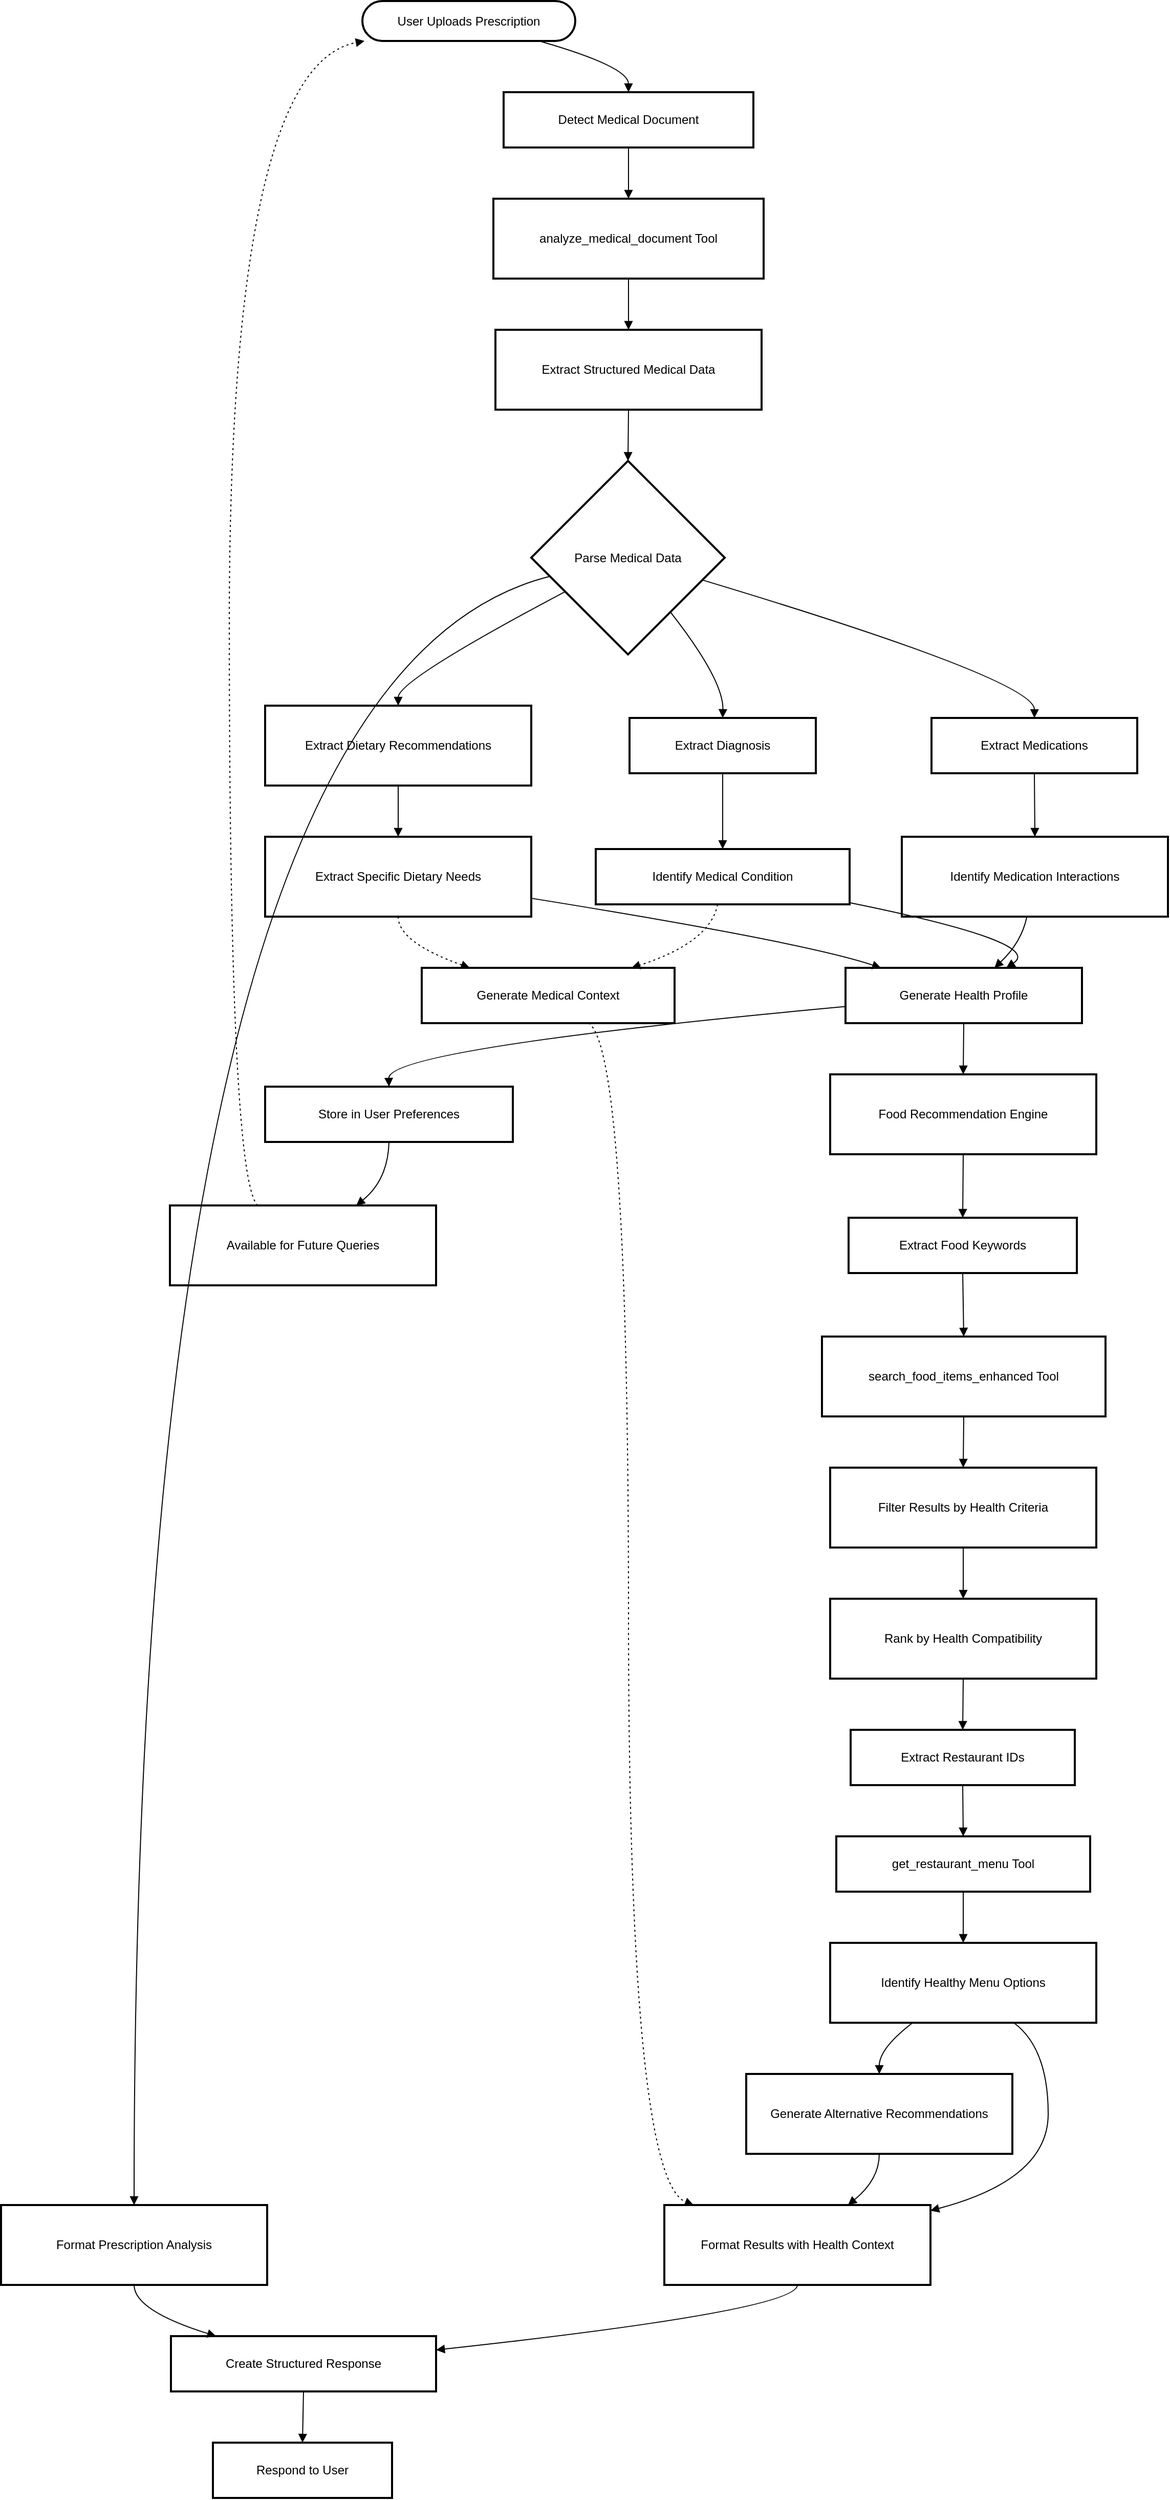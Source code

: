 <mxfile version="26.1.1">
  <diagram name="Page-1" id="ecdncouPua0yXoOgFPEB">
    <mxGraphModel dx="3150" dy="2957" grid="1" gridSize="10" guides="1" tooltips="1" connect="1" arrows="1" fold="1" page="1" pageScale="1" pageWidth="827" pageHeight="1169" math="0" shadow="0">
      <root>
        <mxCell id="0" />
        <mxCell id="1" parent="0" />
        <mxCell id="bu1bIHDC_9q-jcQCzxvl-1" value="User Uploads Prescription" style="rounded=1;whiteSpace=wrap;arcSize=50;strokeWidth=2;" vertex="1" parent="1">
          <mxGeometry x="373" y="20" width="208" height="39" as="geometry" />
        </mxCell>
        <mxCell id="bu1bIHDC_9q-jcQCzxvl-2" value="Detect Medical Document" style="whiteSpace=wrap;strokeWidth=2;" vertex="1" parent="1">
          <mxGeometry x="511" y="109" width="244" height="54" as="geometry" />
        </mxCell>
        <mxCell id="bu1bIHDC_9q-jcQCzxvl-3" value="analyze_medical_document Tool" style="whiteSpace=wrap;strokeWidth=2;" vertex="1" parent="1">
          <mxGeometry x="501" y="213" width="264" height="78" as="geometry" />
        </mxCell>
        <mxCell id="bu1bIHDC_9q-jcQCzxvl-4" value="Extract Structured Medical Data" style="whiteSpace=wrap;strokeWidth=2;" vertex="1" parent="1">
          <mxGeometry x="503" y="341" width="260" height="78" as="geometry" />
        </mxCell>
        <mxCell id="bu1bIHDC_9q-jcQCzxvl-5" value="Parse Medical Data" style="rhombus;strokeWidth=2;whiteSpace=wrap;" vertex="1" parent="1">
          <mxGeometry x="538" y="469" width="189" height="189" as="geometry" />
        </mxCell>
        <mxCell id="bu1bIHDC_9q-jcQCzxvl-6" value="Extract Diagnosis" style="whiteSpace=wrap;strokeWidth=2;" vertex="1" parent="1">
          <mxGeometry x="634" y="720" width="182" height="54" as="geometry" />
        </mxCell>
        <mxCell id="bu1bIHDC_9q-jcQCzxvl-7" value="Extract Medications" style="whiteSpace=wrap;strokeWidth=2;" vertex="1" parent="1">
          <mxGeometry x="929" y="720" width="201" height="54" as="geometry" />
        </mxCell>
        <mxCell id="bu1bIHDC_9q-jcQCzxvl-8" value="Extract Dietary Recommendations" style="whiteSpace=wrap;strokeWidth=2;" vertex="1" parent="1">
          <mxGeometry x="278" y="708" width="260" height="78" as="geometry" />
        </mxCell>
        <mxCell id="bu1bIHDC_9q-jcQCzxvl-9" value="Identify Medical Condition" style="whiteSpace=wrap;strokeWidth=2;" vertex="1" parent="1">
          <mxGeometry x="601" y="848" width="248" height="54" as="geometry" />
        </mxCell>
        <mxCell id="bu1bIHDC_9q-jcQCzxvl-10" value="Identify Medication Interactions" style="whiteSpace=wrap;strokeWidth=2;" vertex="1" parent="1">
          <mxGeometry x="900" y="836" width="260" height="78" as="geometry" />
        </mxCell>
        <mxCell id="bu1bIHDC_9q-jcQCzxvl-11" value="Extract Specific Dietary Needs" style="whiteSpace=wrap;strokeWidth=2;" vertex="1" parent="1">
          <mxGeometry x="278" y="836" width="260" height="78" as="geometry" />
        </mxCell>
        <mxCell id="bu1bIHDC_9q-jcQCzxvl-12" value="Generate Health Profile" style="whiteSpace=wrap;strokeWidth=2;" vertex="1" parent="1">
          <mxGeometry x="845" y="964" width="231" height="54" as="geometry" />
        </mxCell>
        <mxCell id="bu1bIHDC_9q-jcQCzxvl-13" value="Store in User Preferences" style="whiteSpace=wrap;strokeWidth=2;" vertex="1" parent="1">
          <mxGeometry x="278" y="1080" width="242" height="54" as="geometry" />
        </mxCell>
        <mxCell id="bu1bIHDC_9q-jcQCzxvl-14" value="Food Recommendation Engine" style="whiteSpace=wrap;strokeWidth=2;" vertex="1" parent="1">
          <mxGeometry x="830" y="1068" width="260" height="78" as="geometry" />
        </mxCell>
        <mxCell id="bu1bIHDC_9q-jcQCzxvl-15" value="Extract Food Keywords" style="whiteSpace=wrap;strokeWidth=2;" vertex="1" parent="1">
          <mxGeometry x="848" y="1208" width="223" height="54" as="geometry" />
        </mxCell>
        <mxCell id="bu1bIHDC_9q-jcQCzxvl-16" value="search_food_items_enhanced Tool" style="whiteSpace=wrap;strokeWidth=2;" vertex="1" parent="1">
          <mxGeometry x="822" y="1324" width="277" height="78" as="geometry" />
        </mxCell>
        <mxCell id="bu1bIHDC_9q-jcQCzxvl-17" value="Filter Results by Health Criteria" style="whiteSpace=wrap;strokeWidth=2;" vertex="1" parent="1">
          <mxGeometry x="830" y="1452" width="260" height="78" as="geometry" />
        </mxCell>
        <mxCell id="bu1bIHDC_9q-jcQCzxvl-18" value="Rank by Health Compatibility" style="whiteSpace=wrap;strokeWidth=2;" vertex="1" parent="1">
          <mxGeometry x="830" y="1580" width="260" height="78" as="geometry" />
        </mxCell>
        <mxCell id="bu1bIHDC_9q-jcQCzxvl-19" value="Extract Restaurant IDs" style="whiteSpace=wrap;strokeWidth=2;" vertex="1" parent="1">
          <mxGeometry x="850" y="1708" width="219" height="54" as="geometry" />
        </mxCell>
        <mxCell id="bu1bIHDC_9q-jcQCzxvl-20" value="get_restaurant_menu Tool" style="whiteSpace=wrap;strokeWidth=2;" vertex="1" parent="1">
          <mxGeometry x="836" y="1812" width="248" height="54" as="geometry" />
        </mxCell>
        <mxCell id="bu1bIHDC_9q-jcQCzxvl-21" value="Identify Healthy Menu Options" style="whiteSpace=wrap;strokeWidth=2;" vertex="1" parent="1">
          <mxGeometry x="830" y="1916" width="260" height="78" as="geometry" />
        </mxCell>
        <mxCell id="bu1bIHDC_9q-jcQCzxvl-22" value="Generate Alternative Recommendations" style="whiteSpace=wrap;strokeWidth=2;" vertex="1" parent="1">
          <mxGeometry x="748" y="2044" width="260" height="78" as="geometry" />
        </mxCell>
        <mxCell id="bu1bIHDC_9q-jcQCzxvl-23" value="Format Results with Health Context" style="whiteSpace=wrap;strokeWidth=2;" vertex="1" parent="1">
          <mxGeometry x="668" y="2172" width="260" height="78" as="geometry" />
        </mxCell>
        <mxCell id="bu1bIHDC_9q-jcQCzxvl-24" value="Create Structured Response" style="whiteSpace=wrap;strokeWidth=2;" vertex="1" parent="1">
          <mxGeometry x="186" y="2300" width="259" height="54" as="geometry" />
        </mxCell>
        <mxCell id="bu1bIHDC_9q-jcQCzxvl-25" value="Generate Medical Context" style="whiteSpace=wrap;strokeWidth=2;" vertex="1" parent="1">
          <mxGeometry x="431" y="964" width="247" height="54" as="geometry" />
        </mxCell>
        <mxCell id="bu1bIHDC_9q-jcQCzxvl-26" value="Respond to User" style="whiteSpace=wrap;strokeWidth=2;" vertex="1" parent="1">
          <mxGeometry x="227" y="2404" width="175" height="54" as="geometry" />
        </mxCell>
        <mxCell id="bu1bIHDC_9q-jcQCzxvl-27" value="Format Prescription Analysis" style="whiteSpace=wrap;strokeWidth=2;" vertex="1" parent="1">
          <mxGeometry x="20" y="2172" width="260" height="78" as="geometry" />
        </mxCell>
        <mxCell id="bu1bIHDC_9q-jcQCzxvl-28" value="Available for Future Queries" style="whiteSpace=wrap;strokeWidth=2;" vertex="1" parent="1">
          <mxGeometry x="185" y="1196" width="260" height="78" as="geometry" />
        </mxCell>
        <mxCell id="bu1bIHDC_9q-jcQCzxvl-29" value="" style="curved=1;startArrow=none;endArrow=block;exitX=0.83;exitY=1;entryX=0.5;entryY=0;rounded=0;" edge="1" parent="1" source="bu1bIHDC_9q-jcQCzxvl-1" target="bu1bIHDC_9q-jcQCzxvl-2">
          <mxGeometry relative="1" as="geometry">
            <Array as="points">
              <mxPoint x="633" y="84" />
            </Array>
          </mxGeometry>
        </mxCell>
        <mxCell id="bu1bIHDC_9q-jcQCzxvl-30" value="" style="curved=1;startArrow=none;endArrow=block;exitX=0.5;exitY=1;entryX=0.5;entryY=0;rounded=0;" edge="1" parent="1" source="bu1bIHDC_9q-jcQCzxvl-2" target="bu1bIHDC_9q-jcQCzxvl-3">
          <mxGeometry relative="1" as="geometry">
            <Array as="points" />
          </mxGeometry>
        </mxCell>
        <mxCell id="bu1bIHDC_9q-jcQCzxvl-31" value="" style="curved=1;startArrow=none;endArrow=block;exitX=0.5;exitY=1;entryX=0.5;entryY=0;rounded=0;" edge="1" parent="1" source="bu1bIHDC_9q-jcQCzxvl-3" target="bu1bIHDC_9q-jcQCzxvl-4">
          <mxGeometry relative="1" as="geometry">
            <Array as="points" />
          </mxGeometry>
        </mxCell>
        <mxCell id="bu1bIHDC_9q-jcQCzxvl-32" value="" style="curved=1;startArrow=none;endArrow=block;exitX=0.5;exitY=1;entryX=0.5;entryY=0;rounded=0;" edge="1" parent="1" source="bu1bIHDC_9q-jcQCzxvl-4" target="bu1bIHDC_9q-jcQCzxvl-5">
          <mxGeometry relative="1" as="geometry">
            <Array as="points" />
          </mxGeometry>
        </mxCell>
        <mxCell id="bu1bIHDC_9q-jcQCzxvl-33" value="" style="curved=1;startArrow=none;endArrow=block;exitX=0.89;exitY=1;entryX=0.5;entryY=0;rounded=0;" edge="1" parent="1" source="bu1bIHDC_9q-jcQCzxvl-5" target="bu1bIHDC_9q-jcQCzxvl-6">
          <mxGeometry relative="1" as="geometry">
            <Array as="points">
              <mxPoint x="726" y="683" />
            </Array>
          </mxGeometry>
        </mxCell>
        <mxCell id="bu1bIHDC_9q-jcQCzxvl-34" value="" style="curved=1;startArrow=none;endArrow=block;exitX=1;exitY=0.65;entryX=0.5;entryY=0;rounded=0;" edge="1" parent="1" source="bu1bIHDC_9q-jcQCzxvl-5" target="bu1bIHDC_9q-jcQCzxvl-7">
          <mxGeometry relative="1" as="geometry">
            <Array as="points">
              <mxPoint x="1030" y="683" />
            </Array>
          </mxGeometry>
        </mxCell>
        <mxCell id="bu1bIHDC_9q-jcQCzxvl-35" value="" style="curved=1;startArrow=none;endArrow=block;exitX=0;exitY=0.77;entryX=0.5;entryY=0;rounded=0;" edge="1" parent="1" source="bu1bIHDC_9q-jcQCzxvl-5" target="bu1bIHDC_9q-jcQCzxvl-8">
          <mxGeometry relative="1" as="geometry">
            <Array as="points">
              <mxPoint x="408" y="683" />
            </Array>
          </mxGeometry>
        </mxCell>
        <mxCell id="bu1bIHDC_9q-jcQCzxvl-36" value="" style="curved=1;startArrow=none;endArrow=block;exitX=0.5;exitY=1;entryX=0.5;entryY=0;rounded=0;" edge="1" parent="1" source="bu1bIHDC_9q-jcQCzxvl-6" target="bu1bIHDC_9q-jcQCzxvl-9">
          <mxGeometry relative="1" as="geometry">
            <Array as="points" />
          </mxGeometry>
        </mxCell>
        <mxCell id="bu1bIHDC_9q-jcQCzxvl-37" value="" style="curved=1;startArrow=none;endArrow=block;exitX=0.5;exitY=1;entryX=0.5;entryY=0;rounded=0;" edge="1" parent="1" source="bu1bIHDC_9q-jcQCzxvl-7" target="bu1bIHDC_9q-jcQCzxvl-10">
          <mxGeometry relative="1" as="geometry">
            <Array as="points" />
          </mxGeometry>
        </mxCell>
        <mxCell id="bu1bIHDC_9q-jcQCzxvl-38" value="" style="curved=1;startArrow=none;endArrow=block;exitX=0.5;exitY=1;entryX=0.5;entryY=0;rounded=0;" edge="1" parent="1" source="bu1bIHDC_9q-jcQCzxvl-8" target="bu1bIHDC_9q-jcQCzxvl-11">
          <mxGeometry relative="1" as="geometry">
            <Array as="points" />
          </mxGeometry>
        </mxCell>
        <mxCell id="bu1bIHDC_9q-jcQCzxvl-39" value="" style="curved=1;startArrow=none;endArrow=block;exitX=1;exitY=0.97;entryX=0.68;entryY=0;rounded=0;" edge="1" parent="1" source="bu1bIHDC_9q-jcQCzxvl-9" target="bu1bIHDC_9q-jcQCzxvl-12">
          <mxGeometry relative="1" as="geometry">
            <Array as="points">
              <mxPoint x="1040" y="939" />
            </Array>
          </mxGeometry>
        </mxCell>
        <mxCell id="bu1bIHDC_9q-jcQCzxvl-40" value="" style="curved=1;startArrow=none;endArrow=block;exitX=0.47;exitY=1;entryX=0.63;entryY=0;rounded=0;" edge="1" parent="1" source="bu1bIHDC_9q-jcQCzxvl-10" target="bu1bIHDC_9q-jcQCzxvl-12">
          <mxGeometry relative="1" as="geometry">
            <Array as="points">
              <mxPoint x="1017" y="939" />
            </Array>
          </mxGeometry>
        </mxCell>
        <mxCell id="bu1bIHDC_9q-jcQCzxvl-41" value="" style="curved=1;startArrow=none;endArrow=block;exitX=1;exitY=0.77;entryX=0.15;entryY=0;rounded=0;" edge="1" parent="1" source="bu1bIHDC_9q-jcQCzxvl-11" target="bu1bIHDC_9q-jcQCzxvl-12">
          <mxGeometry relative="1" as="geometry">
            <Array as="points">
              <mxPoint x="805" y="939" />
            </Array>
          </mxGeometry>
        </mxCell>
        <mxCell id="bu1bIHDC_9q-jcQCzxvl-42" value="" style="curved=1;startArrow=none;endArrow=block;exitX=0;exitY=0.7;entryX=0.5;entryY=0;rounded=0;" edge="1" parent="1" source="bu1bIHDC_9q-jcQCzxvl-12" target="bu1bIHDC_9q-jcQCzxvl-13">
          <mxGeometry relative="1" as="geometry">
            <Array as="points">
              <mxPoint x="398" y="1043" />
            </Array>
          </mxGeometry>
        </mxCell>
        <mxCell id="bu1bIHDC_9q-jcQCzxvl-43" value="" style="curved=1;startArrow=none;endArrow=block;exitX=0.5;exitY=1;entryX=0.5;entryY=0;rounded=0;" edge="1" parent="1" source="bu1bIHDC_9q-jcQCzxvl-12" target="bu1bIHDC_9q-jcQCzxvl-14">
          <mxGeometry relative="1" as="geometry">
            <Array as="points" />
          </mxGeometry>
        </mxCell>
        <mxCell id="bu1bIHDC_9q-jcQCzxvl-44" value="" style="curved=1;startArrow=none;endArrow=block;exitX=0.5;exitY=1;entryX=0.5;entryY=0;rounded=0;" edge="1" parent="1" source="bu1bIHDC_9q-jcQCzxvl-14" target="bu1bIHDC_9q-jcQCzxvl-15">
          <mxGeometry relative="1" as="geometry">
            <Array as="points" />
          </mxGeometry>
        </mxCell>
        <mxCell id="bu1bIHDC_9q-jcQCzxvl-45" value="" style="curved=1;startArrow=none;endArrow=block;exitX=0.5;exitY=1;entryX=0.5;entryY=0;rounded=0;" edge="1" parent="1" source="bu1bIHDC_9q-jcQCzxvl-15" target="bu1bIHDC_9q-jcQCzxvl-16">
          <mxGeometry relative="1" as="geometry">
            <Array as="points" />
          </mxGeometry>
        </mxCell>
        <mxCell id="bu1bIHDC_9q-jcQCzxvl-46" value="" style="curved=1;startArrow=none;endArrow=block;exitX=0.5;exitY=1;entryX=0.5;entryY=0;rounded=0;" edge="1" parent="1" source="bu1bIHDC_9q-jcQCzxvl-16" target="bu1bIHDC_9q-jcQCzxvl-17">
          <mxGeometry relative="1" as="geometry">
            <Array as="points" />
          </mxGeometry>
        </mxCell>
        <mxCell id="bu1bIHDC_9q-jcQCzxvl-47" value="" style="curved=1;startArrow=none;endArrow=block;exitX=0.5;exitY=1;entryX=0.5;entryY=0;rounded=0;" edge="1" parent="1" source="bu1bIHDC_9q-jcQCzxvl-17" target="bu1bIHDC_9q-jcQCzxvl-18">
          <mxGeometry relative="1" as="geometry">
            <Array as="points" />
          </mxGeometry>
        </mxCell>
        <mxCell id="bu1bIHDC_9q-jcQCzxvl-48" value="" style="curved=1;startArrow=none;endArrow=block;exitX=0.5;exitY=1;entryX=0.5;entryY=0;rounded=0;" edge="1" parent="1" source="bu1bIHDC_9q-jcQCzxvl-18" target="bu1bIHDC_9q-jcQCzxvl-19">
          <mxGeometry relative="1" as="geometry">
            <Array as="points" />
          </mxGeometry>
        </mxCell>
        <mxCell id="bu1bIHDC_9q-jcQCzxvl-49" value="" style="curved=1;startArrow=none;endArrow=block;exitX=0.5;exitY=1;entryX=0.5;entryY=0;rounded=0;" edge="1" parent="1" source="bu1bIHDC_9q-jcQCzxvl-19" target="bu1bIHDC_9q-jcQCzxvl-20">
          <mxGeometry relative="1" as="geometry">
            <Array as="points" />
          </mxGeometry>
        </mxCell>
        <mxCell id="bu1bIHDC_9q-jcQCzxvl-50" value="" style="curved=1;startArrow=none;endArrow=block;exitX=0.5;exitY=1;entryX=0.5;entryY=0;rounded=0;" edge="1" parent="1" source="bu1bIHDC_9q-jcQCzxvl-20" target="bu1bIHDC_9q-jcQCzxvl-21">
          <mxGeometry relative="1" as="geometry">
            <Array as="points" />
          </mxGeometry>
        </mxCell>
        <mxCell id="bu1bIHDC_9q-jcQCzxvl-51" value="" style="curved=1;startArrow=none;endArrow=block;exitX=0.31;exitY=1;entryX=0.5;entryY=0;rounded=0;" edge="1" parent="1" source="bu1bIHDC_9q-jcQCzxvl-21" target="bu1bIHDC_9q-jcQCzxvl-22">
          <mxGeometry relative="1" as="geometry">
            <Array as="points">
              <mxPoint x="878" y="2019" />
            </Array>
          </mxGeometry>
        </mxCell>
        <mxCell id="bu1bIHDC_9q-jcQCzxvl-52" value="" style="curved=1;startArrow=none;endArrow=block;exitX=0.69;exitY=1;entryX=1;entryY=0.07;rounded=0;" edge="1" parent="1" source="bu1bIHDC_9q-jcQCzxvl-21" target="bu1bIHDC_9q-jcQCzxvl-23">
          <mxGeometry relative="1" as="geometry">
            <Array as="points">
              <mxPoint x="1043" y="2019" />
              <mxPoint x="1043" y="2147" />
            </Array>
          </mxGeometry>
        </mxCell>
        <mxCell id="bu1bIHDC_9q-jcQCzxvl-53" value="" style="curved=1;startArrow=none;endArrow=block;exitX=0.5;exitY=1;entryX=0.69;entryY=0;rounded=0;" edge="1" parent="1" source="bu1bIHDC_9q-jcQCzxvl-22" target="bu1bIHDC_9q-jcQCzxvl-23">
          <mxGeometry relative="1" as="geometry">
            <Array as="points">
              <mxPoint x="878" y="2147" />
            </Array>
          </mxGeometry>
        </mxCell>
        <mxCell id="bu1bIHDC_9q-jcQCzxvl-54" value="" style="curved=1;startArrow=none;endArrow=block;exitX=0.5;exitY=1;entryX=1;entryY=0.25;rounded=0;" edge="1" parent="1" source="bu1bIHDC_9q-jcQCzxvl-23" target="bu1bIHDC_9q-jcQCzxvl-24">
          <mxGeometry relative="1" as="geometry">
            <Array as="points">
              <mxPoint x="798" y="2275" />
            </Array>
          </mxGeometry>
        </mxCell>
        <mxCell id="bu1bIHDC_9q-jcQCzxvl-55" value="" style="curved=1;dashed=1;dashPattern=2 3;startArrow=none;endArrow=block;exitX=0.48;exitY=1;entryX=0.83;entryY=0;rounded=0;" edge="1" parent="1" source="bu1bIHDC_9q-jcQCzxvl-9" target="bu1bIHDC_9q-jcQCzxvl-25">
          <mxGeometry relative="1" as="geometry">
            <Array as="points">
              <mxPoint x="713" y="939" />
            </Array>
          </mxGeometry>
        </mxCell>
        <mxCell id="bu1bIHDC_9q-jcQCzxvl-56" value="" style="curved=1;dashed=1;dashPattern=2 3;startArrow=none;endArrow=block;exitX=0.5;exitY=1;entryX=0.19;entryY=0;rounded=0;" edge="1" parent="1" source="bu1bIHDC_9q-jcQCzxvl-11" target="bu1bIHDC_9q-jcQCzxvl-25">
          <mxGeometry relative="1" as="geometry">
            <Array as="points">
              <mxPoint x="408" y="939" />
            </Array>
          </mxGeometry>
        </mxCell>
        <mxCell id="bu1bIHDC_9q-jcQCzxvl-57" value="" style="curved=1;dashed=1;dashPattern=2 3;startArrow=none;endArrow=block;exitX=0.66;exitY=1;entryX=0.11;entryY=0;rounded=0;" edge="1" parent="1" source="bu1bIHDC_9q-jcQCzxvl-25" target="bu1bIHDC_9q-jcQCzxvl-23">
          <mxGeometry relative="1" as="geometry">
            <Array as="points">
              <mxPoint x="633" y="1043" />
              <mxPoint x="633" y="2147" />
            </Array>
          </mxGeometry>
        </mxCell>
        <mxCell id="bu1bIHDC_9q-jcQCzxvl-58" value="" style="curved=1;startArrow=none;endArrow=block;exitX=0.5;exitY=1;entryX=0.5;entryY=0;rounded=0;" edge="1" parent="1" source="bu1bIHDC_9q-jcQCzxvl-24" target="bu1bIHDC_9q-jcQCzxvl-26">
          <mxGeometry relative="1" as="geometry">
            <Array as="points" />
          </mxGeometry>
        </mxCell>
        <mxCell id="bu1bIHDC_9q-jcQCzxvl-59" value="" style="curved=1;startArrow=none;endArrow=block;exitX=0;exitY=0.62;entryX=0.5;entryY=0;rounded=0;" edge="1" parent="1" source="bu1bIHDC_9q-jcQCzxvl-5" target="bu1bIHDC_9q-jcQCzxvl-27">
          <mxGeometry relative="1" as="geometry">
            <Array as="points">
              <mxPoint x="150" y="683" />
            </Array>
          </mxGeometry>
        </mxCell>
        <mxCell id="bu1bIHDC_9q-jcQCzxvl-60" value="" style="curved=1;startArrow=none;endArrow=block;exitX=0.5;exitY=1;entryX=0.17;entryY=0;rounded=0;" edge="1" parent="1" source="bu1bIHDC_9q-jcQCzxvl-27" target="bu1bIHDC_9q-jcQCzxvl-24">
          <mxGeometry relative="1" as="geometry">
            <Array as="points">
              <mxPoint x="150" y="2275" />
            </Array>
          </mxGeometry>
        </mxCell>
        <mxCell id="bu1bIHDC_9q-jcQCzxvl-61" value="" style="curved=1;startArrow=none;endArrow=block;exitX=0.5;exitY=1;entryX=0.7;entryY=0;rounded=0;" edge="1" parent="1" source="bu1bIHDC_9q-jcQCzxvl-13" target="bu1bIHDC_9q-jcQCzxvl-28">
          <mxGeometry relative="1" as="geometry">
            <Array as="points">
              <mxPoint x="398" y="1171" />
            </Array>
          </mxGeometry>
        </mxCell>
        <mxCell id="bu1bIHDC_9q-jcQCzxvl-62" value="" style="curved=1;dashed=1;dashPattern=2 3;startArrow=none;endArrow=block;exitX=0.33;exitY=0;entryX=0.01;entryY=1;rounded=0;" edge="1" parent="1" source="bu1bIHDC_9q-jcQCzxvl-28" target="bu1bIHDC_9q-jcQCzxvl-1">
          <mxGeometry relative="1" as="geometry">
            <Array as="points">
              <mxPoint x="243" y="1171" />
              <mxPoint x="243" y="84" />
            </Array>
          </mxGeometry>
        </mxCell>
      </root>
    </mxGraphModel>
  </diagram>
</mxfile>

